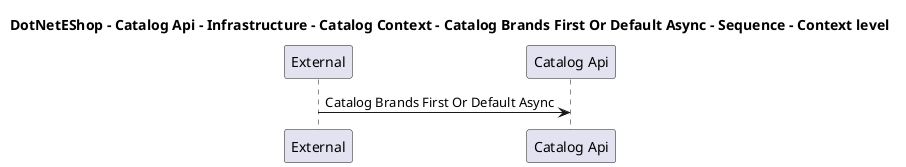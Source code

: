 @startuml

title DotNetEShop - Catalog Api - Infrastructure - Catalog Context - Catalog Brands First Or Default Async - Sequence - Context level

participant "External" as C4InterFlow.SoftwareSystems.ExternalSystem
participant "Catalog Api" as DotNetEShop.SoftwareSystems.CatalogApi

C4InterFlow.SoftwareSystems.ExternalSystem -> DotNetEShop.SoftwareSystems.CatalogApi : Catalog Brands First Or Default Async


@enduml
